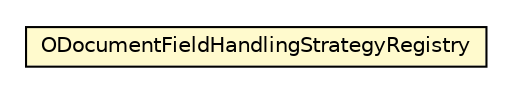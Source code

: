 #!/usr/local/bin/dot
#
# Class diagram 
# Generated by UMLGraph version R5_6-24-gf6e263 (http://www.umlgraph.org/)
#

digraph G {
	edge [fontname="Helvetica",fontsize=10,labelfontname="Helvetica",labelfontsize=10];
	node [fontname="Helvetica",fontsize=10,shape=plaintext];
	nodesep=0.25;
	ranksep=0.5;
	// com.orientechnologies.orient.object.enhancement.field.ODocumentFieldHandlingStrategyRegistry
	c3096192 [label=<<table title="com.orientechnologies.orient.object.enhancement.field.ODocumentFieldHandlingStrategyRegistry" border="0" cellborder="1" cellspacing="0" cellpadding="2" port="p" bgcolor="lemonChiffon" href="./ODocumentFieldHandlingStrategyRegistry.html">
		<tr><td><table border="0" cellspacing="0" cellpadding="1">
<tr><td align="center" balign="center"> ODocumentFieldHandlingStrategyRegistry </td></tr>
		</table></td></tr>
		</table>>, URL="./ODocumentFieldHandlingStrategyRegistry.html", fontname="Helvetica", fontcolor="black", fontsize=10.0];
}

